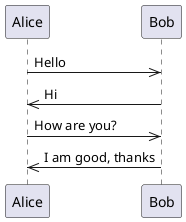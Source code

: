 @startuml
participant Alice
participant Bob

Alice->>Bob: Hello
Bob->>Alice: Hi
Alice->>Bob: How are you?
Bob->>Alice: I am good, thanks
@enduml